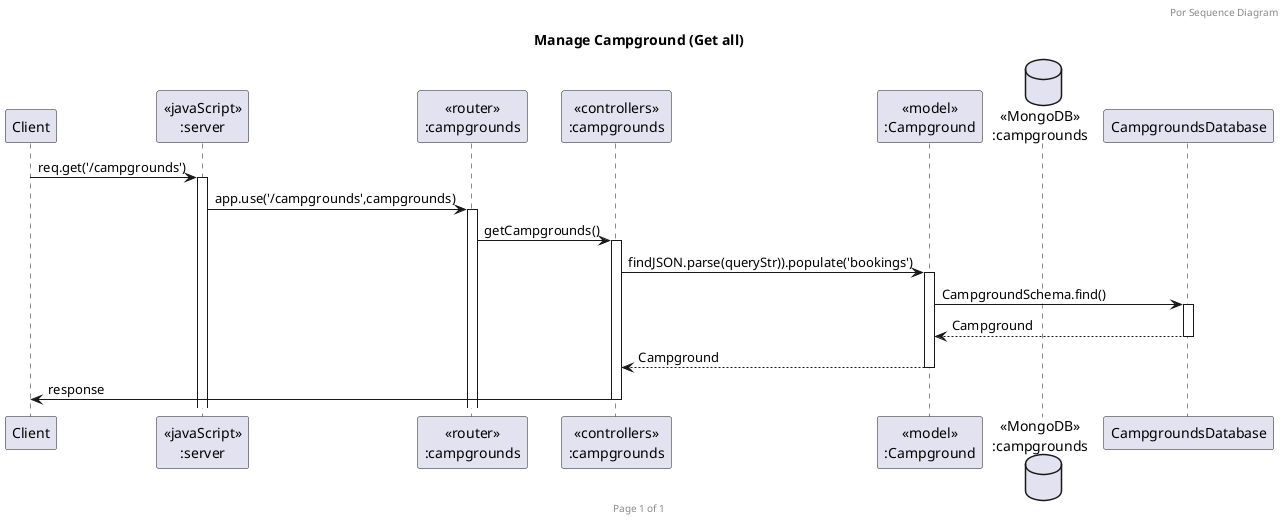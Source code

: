 @startuml getall-campground

header Por Sequence Diagram
footer Page %page% of %lastpage%
title "Manage Campground (Get all)"

participant "Client" as client
participant "<<javaScript>>\n:server" as server
participant "<<router>>\n:campgrounds" as routerCampgrounds
participant "<<controllers>>\n:campgrounds" as controllersCampgrounds
participant "<<model>>\n:Campground" as modelCampground
database "<<MongoDB>>\n:campgrounds" as CampgroundDatabase

client->server ++:req.get('/campgrounds')
server->routerCampgrounds ++:app.use('/campgrounds',campgrounds)
routerCampgrounds -> controllersCampgrounds ++:getCampgrounds()
controllersCampgrounds->modelCampground ++:findJSON.parse(queryStr)).populate('bookings')
modelCampground ->CampgroundsDatabase ++: CampgroundSchema.find()
CampgroundsDatabase --> modelCampground --: Campground
controllersCampgrounds <-- modelCampground --:Campground
controllersCampgrounds->client --:response

@enduml
